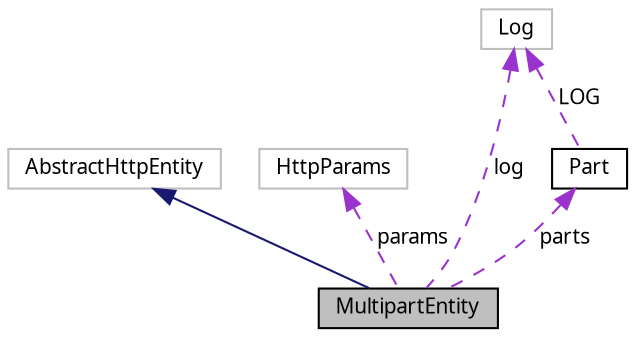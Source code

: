 digraph G
{
  bgcolor="transparent";
  edge [fontname="FreeSans.ttf",fontsize="10",labelfontname="FreeSans.ttf",labelfontsize="10"];
  node [fontname="FreeSans.ttf",fontsize="10",shape=record];
  Node1 [label="MultipartEntity",height=0.2,width=0.4,color="black", fillcolor="grey75", style="filled" fontcolor="black"];
  Node2 -> Node1 [dir=back,color="midnightblue",fontsize="10",style="solid",fontname="FreeSans.ttf"];
  Node2 [label="AbstractHttpEntity",height=0.2,width=0.4,color="grey75"];
  Node3 -> Node1 [dir=back,color="darkorchid3",fontsize="10",style="dashed",label="params",fontname="FreeSans.ttf"];
  Node3 [label="HttpParams",height=0.2,width=0.4,color="grey75"];
  Node4 -> Node1 [dir=back,color="darkorchid3",fontsize="10",style="dashed",label="log",fontname="FreeSans.ttf"];
  Node4 [label="Log",height=0.2,width=0.4,color="grey75"];
  Node5 -> Node1 [dir=back,color="darkorchid3",fontsize="10",style="dashed",label="parts",fontname="FreeSans.ttf"];
  Node5 [label="Part",height=0.2,width=0.4,color="black",URL="$classcom_1_1bluevia_1_1android_1_1commons_1_1connector_1_1http_1_1multipart_1_1_part.html"];
  Node4 -> Node5 [dir=back,color="darkorchid3",fontsize="10",style="dashed",label="LOG",fontname="FreeSans.ttf"];
}
